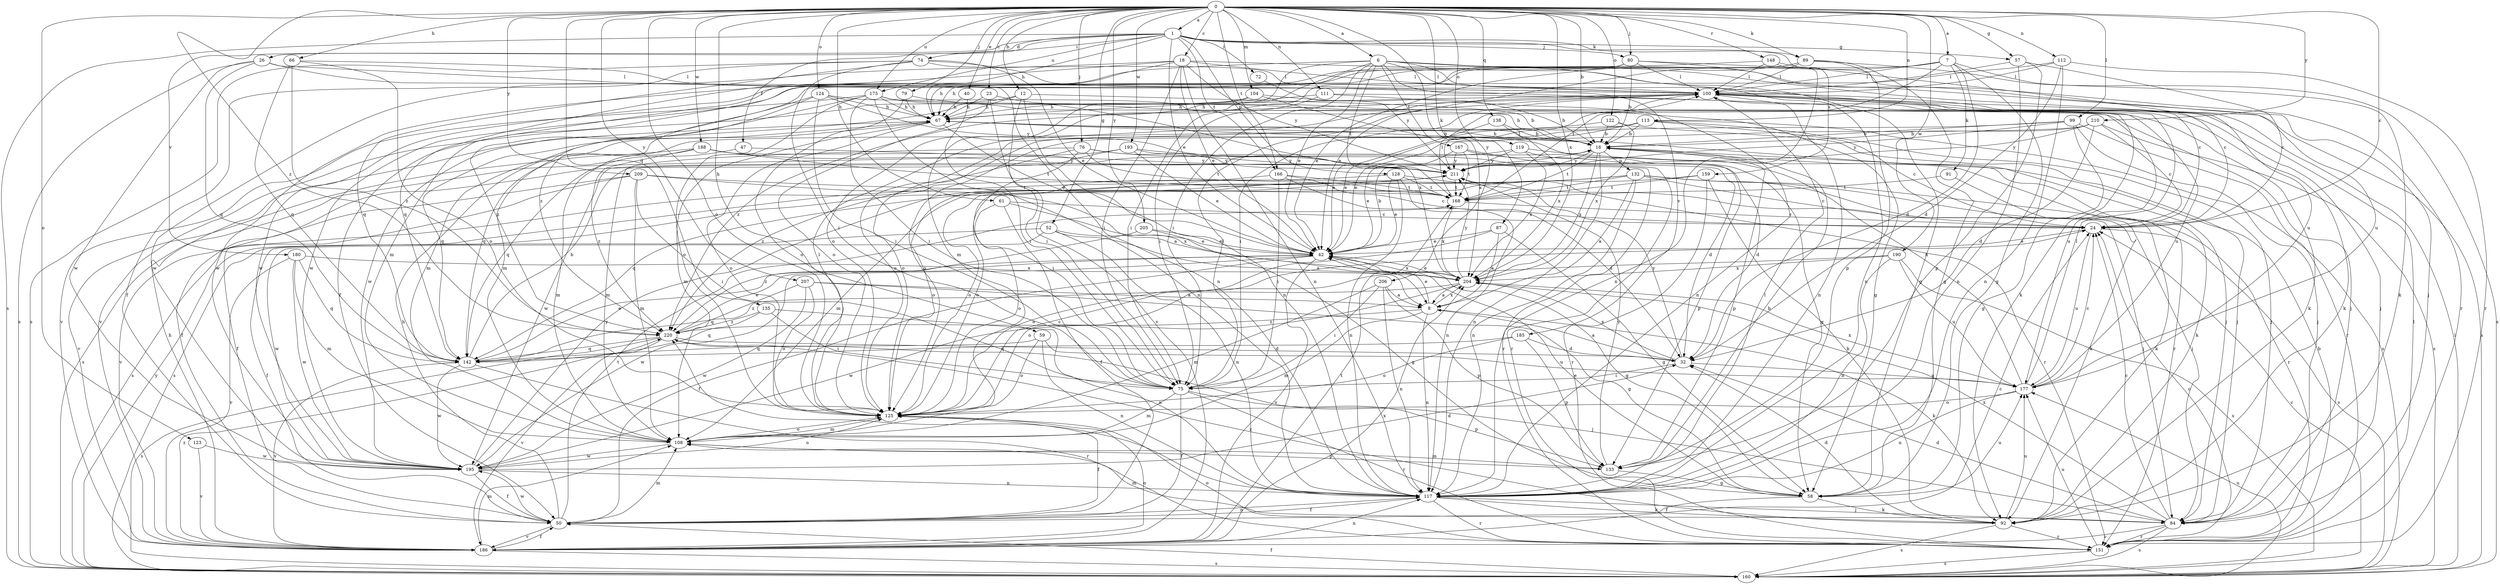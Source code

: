 strict digraph  {
0;
1;
6;
7;
8;
12;
16;
18;
23;
24;
26;
32;
40;
42;
47;
50;
52;
57;
58;
59;
61;
66;
67;
72;
74;
75;
76;
79;
80;
84;
87;
89;
91;
92;
99;
100;
104;
108;
111;
112;
113;
117;
119;
122;
123;
124;
125;
128;
132;
133;
135;
138;
142;
148;
151;
159;
160;
166;
167;
168;
175;
177;
180;
185;
186;
188;
190;
193;
195;
204;
205;
206;
207;
209;
210;
211;
220;
0 -> 1  [label=a];
0 -> 6  [label=a];
0 -> 7  [label=a];
0 -> 12  [label=b];
0 -> 16  [label=b];
0 -> 18  [label=c];
0 -> 23  [label=c];
0 -> 24  [label=c];
0 -> 40  [label=e];
0 -> 52  [label=g];
0 -> 57  [label=g];
0 -> 59  [label=h];
0 -> 61  [label=h];
0 -> 66  [label=h];
0 -> 76  [label=j];
0 -> 79  [label=j];
0 -> 80  [label=j];
0 -> 87  [label=k];
0 -> 89  [label=k];
0 -> 99  [label=l];
0 -> 104  [label=m];
0 -> 111  [label=n];
0 -> 112  [label=n];
0 -> 113  [label=n];
0 -> 119  [label=o];
0 -> 122  [label=o];
0 -> 123  [label=o];
0 -> 124  [label=o];
0 -> 125  [label=o];
0 -> 135  [label=q];
0 -> 138  [label=q];
0 -> 148  [label=r];
0 -> 166  [label=t];
0 -> 175  [label=u];
0 -> 188  [label=w];
0 -> 190  [label=w];
0 -> 193  [label=w];
0 -> 204  [label=x];
0 -> 205  [label=y];
0 -> 206  [label=y];
0 -> 207  [label=y];
0 -> 209  [label=y];
0 -> 210  [label=y];
0 -> 220  [label=z];
1 -> 26  [label=d];
1 -> 42  [label=e];
1 -> 47  [label=f];
1 -> 57  [label=g];
1 -> 67  [label=h];
1 -> 72  [label=i];
1 -> 74  [label=i];
1 -> 80  [label=j];
1 -> 89  [label=k];
1 -> 128  [label=p];
1 -> 159  [label=s];
1 -> 160  [label=s];
1 -> 166  [label=t];
1 -> 175  [label=u];
1 -> 180  [label=v];
6 -> 42  [label=e];
6 -> 58  [label=g];
6 -> 75  [label=i];
6 -> 84  [label=j];
6 -> 100  [label=l];
6 -> 108  [label=m];
6 -> 117  [label=n];
6 -> 125  [label=o];
6 -> 167  [label=t];
6 -> 168  [label=t];
6 -> 177  [label=u];
6 -> 185  [label=v];
6 -> 195  [label=w];
7 -> 32  [label=d];
7 -> 42  [label=e];
7 -> 58  [label=g];
7 -> 91  [label=k];
7 -> 92  [label=k];
7 -> 100  [label=l];
7 -> 168  [label=t];
7 -> 195  [label=w];
8 -> 42  [label=e];
8 -> 92  [label=k];
8 -> 108  [label=m];
8 -> 117  [label=n];
8 -> 204  [label=x];
8 -> 220  [label=z];
12 -> 16  [label=b];
12 -> 67  [label=h];
12 -> 75  [label=i];
12 -> 117  [label=n];
12 -> 195  [label=w];
16 -> 67  [label=h];
16 -> 92  [label=k];
16 -> 117  [label=n];
16 -> 132  [label=p];
16 -> 133  [label=p];
16 -> 168  [label=t];
16 -> 204  [label=x];
16 -> 211  [label=y];
18 -> 24  [label=c];
18 -> 42  [label=e];
18 -> 75  [label=i];
18 -> 100  [label=l];
18 -> 108  [label=m];
18 -> 117  [label=n];
18 -> 142  [label=q];
18 -> 195  [label=w];
18 -> 211  [label=y];
23 -> 67  [label=h];
23 -> 125  [label=o];
23 -> 186  [label=v];
23 -> 204  [label=x];
24 -> 42  [label=e];
24 -> 160  [label=s];
24 -> 177  [label=u];
26 -> 100  [label=l];
26 -> 117  [label=n];
26 -> 142  [label=q];
26 -> 160  [label=s];
26 -> 195  [label=w];
32 -> 8  [label=a];
32 -> 75  [label=i];
32 -> 177  [label=u];
32 -> 204  [label=x];
32 -> 211  [label=y];
40 -> 67  [label=h];
40 -> 75  [label=i];
42 -> 16  [label=b];
42 -> 50  [label=f];
42 -> 58  [label=g];
42 -> 186  [label=v];
42 -> 195  [label=w];
42 -> 204  [label=x];
47 -> 142  [label=q];
47 -> 211  [label=y];
50 -> 67  [label=h];
50 -> 108  [label=m];
50 -> 117  [label=n];
50 -> 168  [label=t];
50 -> 186  [label=v];
50 -> 195  [label=w];
52 -> 8  [label=a];
52 -> 42  [label=e];
52 -> 50  [label=f];
52 -> 117  [label=n];
52 -> 195  [label=w];
57 -> 24  [label=c];
57 -> 100  [label=l];
57 -> 117  [label=n];
57 -> 133  [label=p];
58 -> 42  [label=e];
58 -> 50  [label=f];
58 -> 92  [label=k];
58 -> 177  [label=u];
59 -> 117  [label=n];
59 -> 125  [label=o];
59 -> 142  [label=q];
59 -> 177  [label=u];
61 -> 24  [label=c];
61 -> 50  [label=f];
61 -> 125  [label=o];
61 -> 204  [label=x];
66 -> 100  [label=l];
66 -> 125  [label=o];
66 -> 142  [label=q];
66 -> 220  [label=z];
67 -> 16  [label=b];
67 -> 42  [label=e];
67 -> 84  [label=j];
67 -> 108  [label=m];
67 -> 125  [label=o];
67 -> 142  [label=q];
72 -> 211  [label=y];
74 -> 42  [label=e];
74 -> 50  [label=f];
74 -> 75  [label=i];
74 -> 92  [label=k];
74 -> 100  [label=l];
74 -> 142  [label=q];
74 -> 160  [label=s];
75 -> 50  [label=f];
75 -> 100  [label=l];
75 -> 108  [label=m];
75 -> 133  [label=p];
75 -> 151  [label=r];
76 -> 75  [label=i];
76 -> 108  [label=m];
76 -> 151  [label=r];
76 -> 168  [label=t];
76 -> 211  [label=y];
76 -> 220  [label=z];
79 -> 58  [label=g];
79 -> 67  [label=h];
79 -> 125  [label=o];
80 -> 16  [label=b];
80 -> 50  [label=f];
80 -> 75  [label=i];
80 -> 100  [label=l];
80 -> 151  [label=r];
80 -> 177  [label=u];
80 -> 195  [label=w];
84 -> 24  [label=c];
84 -> 32  [label=d];
84 -> 108  [label=m];
84 -> 151  [label=r];
84 -> 160  [label=s];
84 -> 186  [label=v];
84 -> 204  [label=x];
87 -> 8  [label=a];
87 -> 42  [label=e];
87 -> 58  [label=g];
87 -> 125  [label=o];
89 -> 42  [label=e];
89 -> 58  [label=g];
89 -> 67  [label=h];
89 -> 100  [label=l];
89 -> 133  [label=p];
89 -> 160  [label=s];
91 -> 92  [label=k];
91 -> 168  [label=t];
92 -> 32  [label=d];
92 -> 151  [label=r];
92 -> 160  [label=s];
92 -> 177  [label=u];
92 -> 220  [label=z];
99 -> 16  [label=b];
99 -> 58  [label=g];
99 -> 84  [label=j];
99 -> 125  [label=o];
99 -> 151  [label=r];
99 -> 211  [label=y];
100 -> 67  [label=h];
100 -> 75  [label=i];
100 -> 84  [label=j];
100 -> 92  [label=k];
100 -> 117  [label=n];
100 -> 160  [label=s];
100 -> 220  [label=z];
104 -> 16  [label=b];
104 -> 67  [label=h];
104 -> 186  [label=v];
104 -> 204  [label=x];
108 -> 125  [label=o];
108 -> 133  [label=p];
108 -> 195  [label=w];
111 -> 67  [label=h];
111 -> 75  [label=i];
111 -> 117  [label=n];
111 -> 177  [label=u];
112 -> 32  [label=d];
112 -> 100  [label=l];
112 -> 117  [label=n];
112 -> 151  [label=r];
112 -> 220  [label=z];
113 -> 16  [label=b];
113 -> 24  [label=c];
113 -> 42  [label=e];
113 -> 84  [label=j];
113 -> 125  [label=o];
113 -> 142  [label=q];
113 -> 160  [label=s];
117 -> 50  [label=f];
117 -> 84  [label=j];
117 -> 92  [label=k];
117 -> 100  [label=l];
117 -> 151  [label=r];
117 -> 220  [label=z];
119 -> 133  [label=p];
119 -> 151  [label=r];
119 -> 195  [label=w];
119 -> 204  [label=x];
119 -> 211  [label=y];
122 -> 16  [label=b];
122 -> 84  [label=j];
122 -> 125  [label=o];
122 -> 204  [label=x];
123 -> 186  [label=v];
123 -> 195  [label=w];
124 -> 67  [label=h];
124 -> 75  [label=i];
124 -> 84  [label=j];
124 -> 108  [label=m];
124 -> 211  [label=y];
124 -> 220  [label=z];
125 -> 24  [label=c];
125 -> 50  [label=f];
125 -> 100  [label=l];
125 -> 108  [label=m];
128 -> 32  [label=d];
128 -> 42  [label=e];
128 -> 84  [label=j];
128 -> 117  [label=n];
128 -> 160  [label=s];
128 -> 168  [label=t];
132 -> 8  [label=a];
132 -> 24  [label=c];
132 -> 84  [label=j];
132 -> 92  [label=k];
132 -> 108  [label=m];
132 -> 117  [label=n];
132 -> 125  [label=o];
132 -> 142  [label=q];
132 -> 151  [label=r];
132 -> 168  [label=t];
133 -> 16  [label=b];
133 -> 58  [label=g];
133 -> 108  [label=m];
133 -> 211  [label=y];
135 -> 75  [label=i];
135 -> 117  [label=n];
135 -> 142  [label=q];
135 -> 220  [label=z];
138 -> 16  [label=b];
138 -> 42  [label=e];
138 -> 204  [label=x];
142 -> 16  [label=b];
142 -> 42  [label=e];
142 -> 151  [label=r];
142 -> 186  [label=v];
142 -> 195  [label=w];
148 -> 24  [label=c];
148 -> 67  [label=h];
148 -> 100  [label=l];
148 -> 117  [label=n];
151 -> 16  [label=b];
151 -> 24  [label=c];
151 -> 100  [label=l];
151 -> 125  [label=o];
151 -> 160  [label=s];
151 -> 177  [label=u];
159 -> 92  [label=k];
159 -> 125  [label=o];
159 -> 151  [label=r];
159 -> 168  [label=t];
160 -> 24  [label=c];
160 -> 50  [label=f];
160 -> 100  [label=l];
160 -> 177  [label=u];
160 -> 211  [label=y];
166 -> 24  [label=c];
166 -> 75  [label=i];
166 -> 117  [label=n];
166 -> 125  [label=o];
166 -> 168  [label=t];
167 -> 32  [label=d];
167 -> 42  [label=e];
167 -> 58  [label=g];
167 -> 168  [label=t];
167 -> 211  [label=y];
168 -> 24  [label=c];
168 -> 100  [label=l];
168 -> 204  [label=x];
175 -> 16  [label=b];
175 -> 67  [label=h];
175 -> 75  [label=i];
175 -> 92  [label=k];
175 -> 108  [label=m];
175 -> 117  [label=n];
175 -> 125  [label=o];
175 -> 177  [label=u];
175 -> 186  [label=v];
177 -> 24  [label=c];
177 -> 67  [label=h];
177 -> 100  [label=l];
177 -> 117  [label=n];
177 -> 125  [label=o];
177 -> 204  [label=x];
180 -> 108  [label=m];
180 -> 142  [label=q];
180 -> 186  [label=v];
180 -> 195  [label=w];
180 -> 204  [label=x];
185 -> 32  [label=d];
185 -> 125  [label=o];
185 -> 133  [label=p];
185 -> 142  [label=q];
186 -> 24  [label=c];
186 -> 50  [label=f];
186 -> 67  [label=h];
186 -> 108  [label=m];
186 -> 117  [label=n];
186 -> 125  [label=o];
186 -> 160  [label=s];
186 -> 168  [label=t];
186 -> 204  [label=x];
186 -> 220  [label=z];
188 -> 108  [label=m];
188 -> 151  [label=r];
188 -> 168  [label=t];
188 -> 186  [label=v];
188 -> 211  [label=y];
188 -> 220  [label=z];
190 -> 117  [label=n];
190 -> 125  [label=o];
190 -> 160  [label=s];
190 -> 177  [label=u];
190 -> 204  [label=x];
193 -> 32  [label=d];
193 -> 42  [label=e];
193 -> 50  [label=f];
193 -> 160  [label=s];
193 -> 211  [label=y];
195 -> 32  [label=d];
195 -> 50  [label=f];
195 -> 117  [label=n];
195 -> 125  [label=o];
195 -> 211  [label=y];
204 -> 8  [label=a];
204 -> 42  [label=e];
204 -> 142  [label=q];
204 -> 195  [label=w];
204 -> 211  [label=y];
205 -> 42  [label=e];
205 -> 58  [label=g];
205 -> 220  [label=z];
206 -> 8  [label=a];
206 -> 75  [label=i];
206 -> 108  [label=m];
206 -> 117  [label=n];
206 -> 133  [label=p];
207 -> 8  [label=a];
207 -> 58  [label=g];
207 -> 125  [label=o];
207 -> 195  [label=w];
207 -> 220  [label=z];
209 -> 8  [label=a];
209 -> 50  [label=f];
209 -> 75  [label=i];
209 -> 108  [label=m];
209 -> 168  [label=t];
209 -> 186  [label=v];
210 -> 16  [label=b];
210 -> 24  [label=c];
210 -> 32  [label=d];
210 -> 42  [label=e];
210 -> 160  [label=s];
210 -> 211  [label=y];
211 -> 100  [label=l];
211 -> 151  [label=r];
211 -> 160  [label=s];
211 -> 168  [label=t];
220 -> 32  [label=d];
220 -> 42  [label=e];
220 -> 84  [label=j];
220 -> 142  [label=q];
220 -> 160  [label=s];
220 -> 186  [label=v];
}

